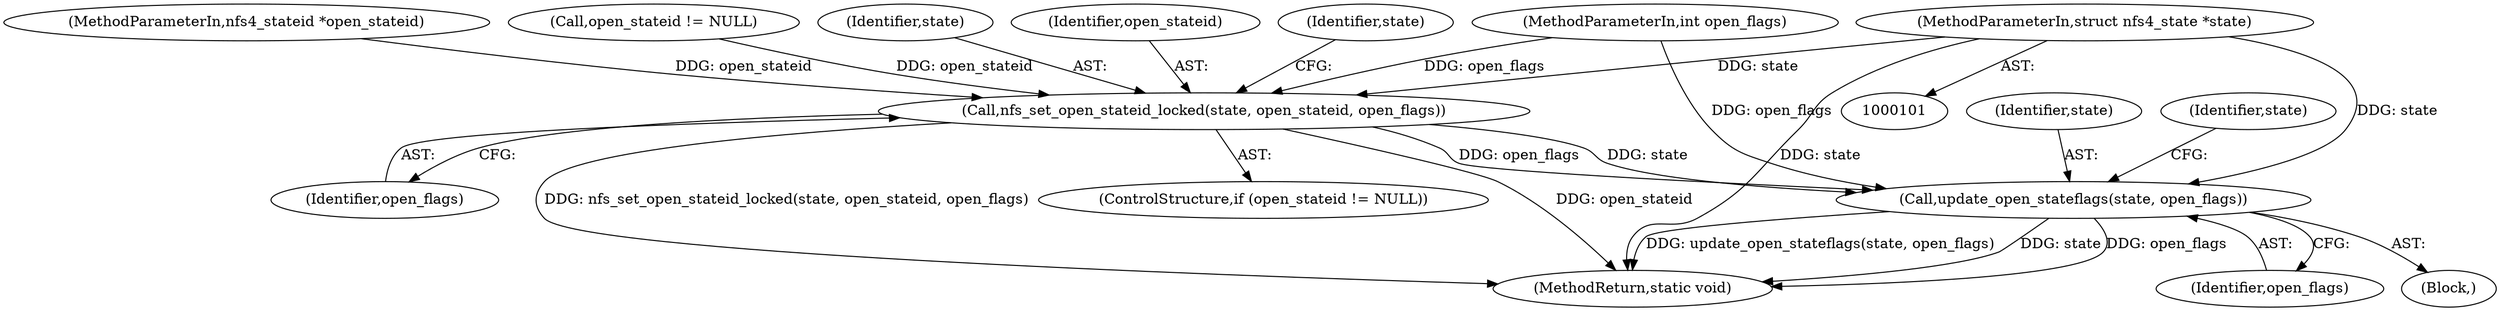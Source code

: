 digraph "0_linux_dc0b027dfadfcb8a5504f7d8052754bf8d501ab9_0@pointer" {
"1000102" [label="(MethodParameterIn,struct nfs4_state *state)"];
"1000142" [label="(Call,nfs_set_open_stateid_locked(state, open_stateid, open_flags))"];
"1000158" [label="(Call,update_open_stateflags(state, open_flags))"];
"1000160" [label="(Identifier,open_flags)"];
"1000159" [label="(Identifier,state)"];
"1000145" [label="(Identifier,open_flags)"];
"1000138" [label="(ControlStructure,if (open_stateid != NULL))"];
"1000149" [label="(Identifier,state)"];
"1000103" [label="(MethodParameterIn,nfs4_stateid *open_stateid)"];
"1000139" [label="(Call,open_stateid != NULL)"];
"1000105" [label="(MethodParameterIn,int open_flags)"];
"1000102" [label="(MethodParameterIn,struct nfs4_state *state)"];
"1000158" [label="(Call,update_open_stateflags(state, open_flags))"];
"1000106" [label="(Block,)"];
"1000165" [label="(Identifier,state)"];
"1000168" [label="(MethodReturn,static void)"];
"1000143" [label="(Identifier,state)"];
"1000144" [label="(Identifier,open_stateid)"];
"1000142" [label="(Call,nfs_set_open_stateid_locked(state, open_stateid, open_flags))"];
"1000102" -> "1000101"  [label="AST: "];
"1000102" -> "1000168"  [label="DDG: state"];
"1000102" -> "1000142"  [label="DDG: state"];
"1000102" -> "1000158"  [label="DDG: state"];
"1000142" -> "1000138"  [label="AST: "];
"1000142" -> "1000145"  [label="CFG: "];
"1000143" -> "1000142"  [label="AST: "];
"1000144" -> "1000142"  [label="AST: "];
"1000145" -> "1000142"  [label="AST: "];
"1000149" -> "1000142"  [label="CFG: "];
"1000142" -> "1000168"  [label="DDG: nfs_set_open_stateid_locked(state, open_stateid, open_flags)"];
"1000142" -> "1000168"  [label="DDG: open_stateid"];
"1000139" -> "1000142"  [label="DDG: open_stateid"];
"1000103" -> "1000142"  [label="DDG: open_stateid"];
"1000105" -> "1000142"  [label="DDG: open_flags"];
"1000142" -> "1000158"  [label="DDG: state"];
"1000142" -> "1000158"  [label="DDG: open_flags"];
"1000158" -> "1000106"  [label="AST: "];
"1000158" -> "1000160"  [label="CFG: "];
"1000159" -> "1000158"  [label="AST: "];
"1000160" -> "1000158"  [label="AST: "];
"1000165" -> "1000158"  [label="CFG: "];
"1000158" -> "1000168"  [label="DDG: state"];
"1000158" -> "1000168"  [label="DDG: open_flags"];
"1000158" -> "1000168"  [label="DDG: update_open_stateflags(state, open_flags)"];
"1000105" -> "1000158"  [label="DDG: open_flags"];
}
